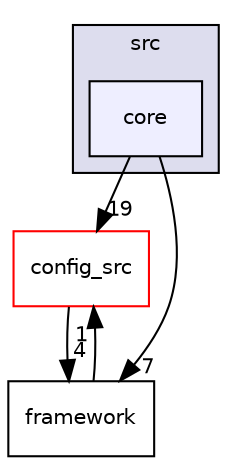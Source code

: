 digraph "/home/adcroft/GitHub/workspace/Gaea-stats-MOM6-examples/MOM6-examples/src/MOM6/src/core" {
  compound=true
  node [ fontsize="10", fontname="Helvetica"];
  edge [ labelfontsize="10", labelfontname="Helvetica"];
  subgraph clusterdir_68267d1309a1af8e8297ef4c3efbcdba {
    graph [ bgcolor="#ddddee", pencolor="black", label="src" fontname="Helvetica", fontsize="10", URL="dir_68267d1309a1af8e8297ef4c3efbcdba.html"]
  dir_aebb8dcc11953d78e620bbef0b9e2183 [shape=box, label="core", style="filled", fillcolor="#eeeeff", pencolor="black", URL="dir_aebb8dcc11953d78e620bbef0b9e2183.html"];
  }
  dir_bbbeac63f53ec5ea699fa4cbaa8c4afb [shape=box label="config_src" fillcolor="white" style="filled" color="red" URL="dir_bbbeac63f53ec5ea699fa4cbaa8c4afb.html"];
  dir_5752cadd8276ecfd63d9b924f2a4d4b5 [shape=box label="framework" URL="dir_5752cadd8276ecfd63d9b924f2a4d4b5.html"];
  dir_bbbeac63f53ec5ea699fa4cbaa8c4afb->dir_5752cadd8276ecfd63d9b924f2a4d4b5 [headlabel="4", labeldistance=1.5 headhref="dir_000000_000009.html"];
  dir_5752cadd8276ecfd63d9b924f2a4d4b5->dir_bbbeac63f53ec5ea699fa4cbaa8c4afb [headlabel="1", labeldistance=1.5 headhref="dir_000009_000000.html"];
  dir_aebb8dcc11953d78e620bbef0b9e2183->dir_bbbeac63f53ec5ea699fa4cbaa8c4afb [headlabel="19", labeldistance=1.5 headhref="dir_000006_000000.html"];
  dir_aebb8dcc11953d78e620bbef0b9e2183->dir_5752cadd8276ecfd63d9b924f2a4d4b5 [headlabel="7", labeldistance=1.5 headhref="dir_000006_000009.html"];
}
